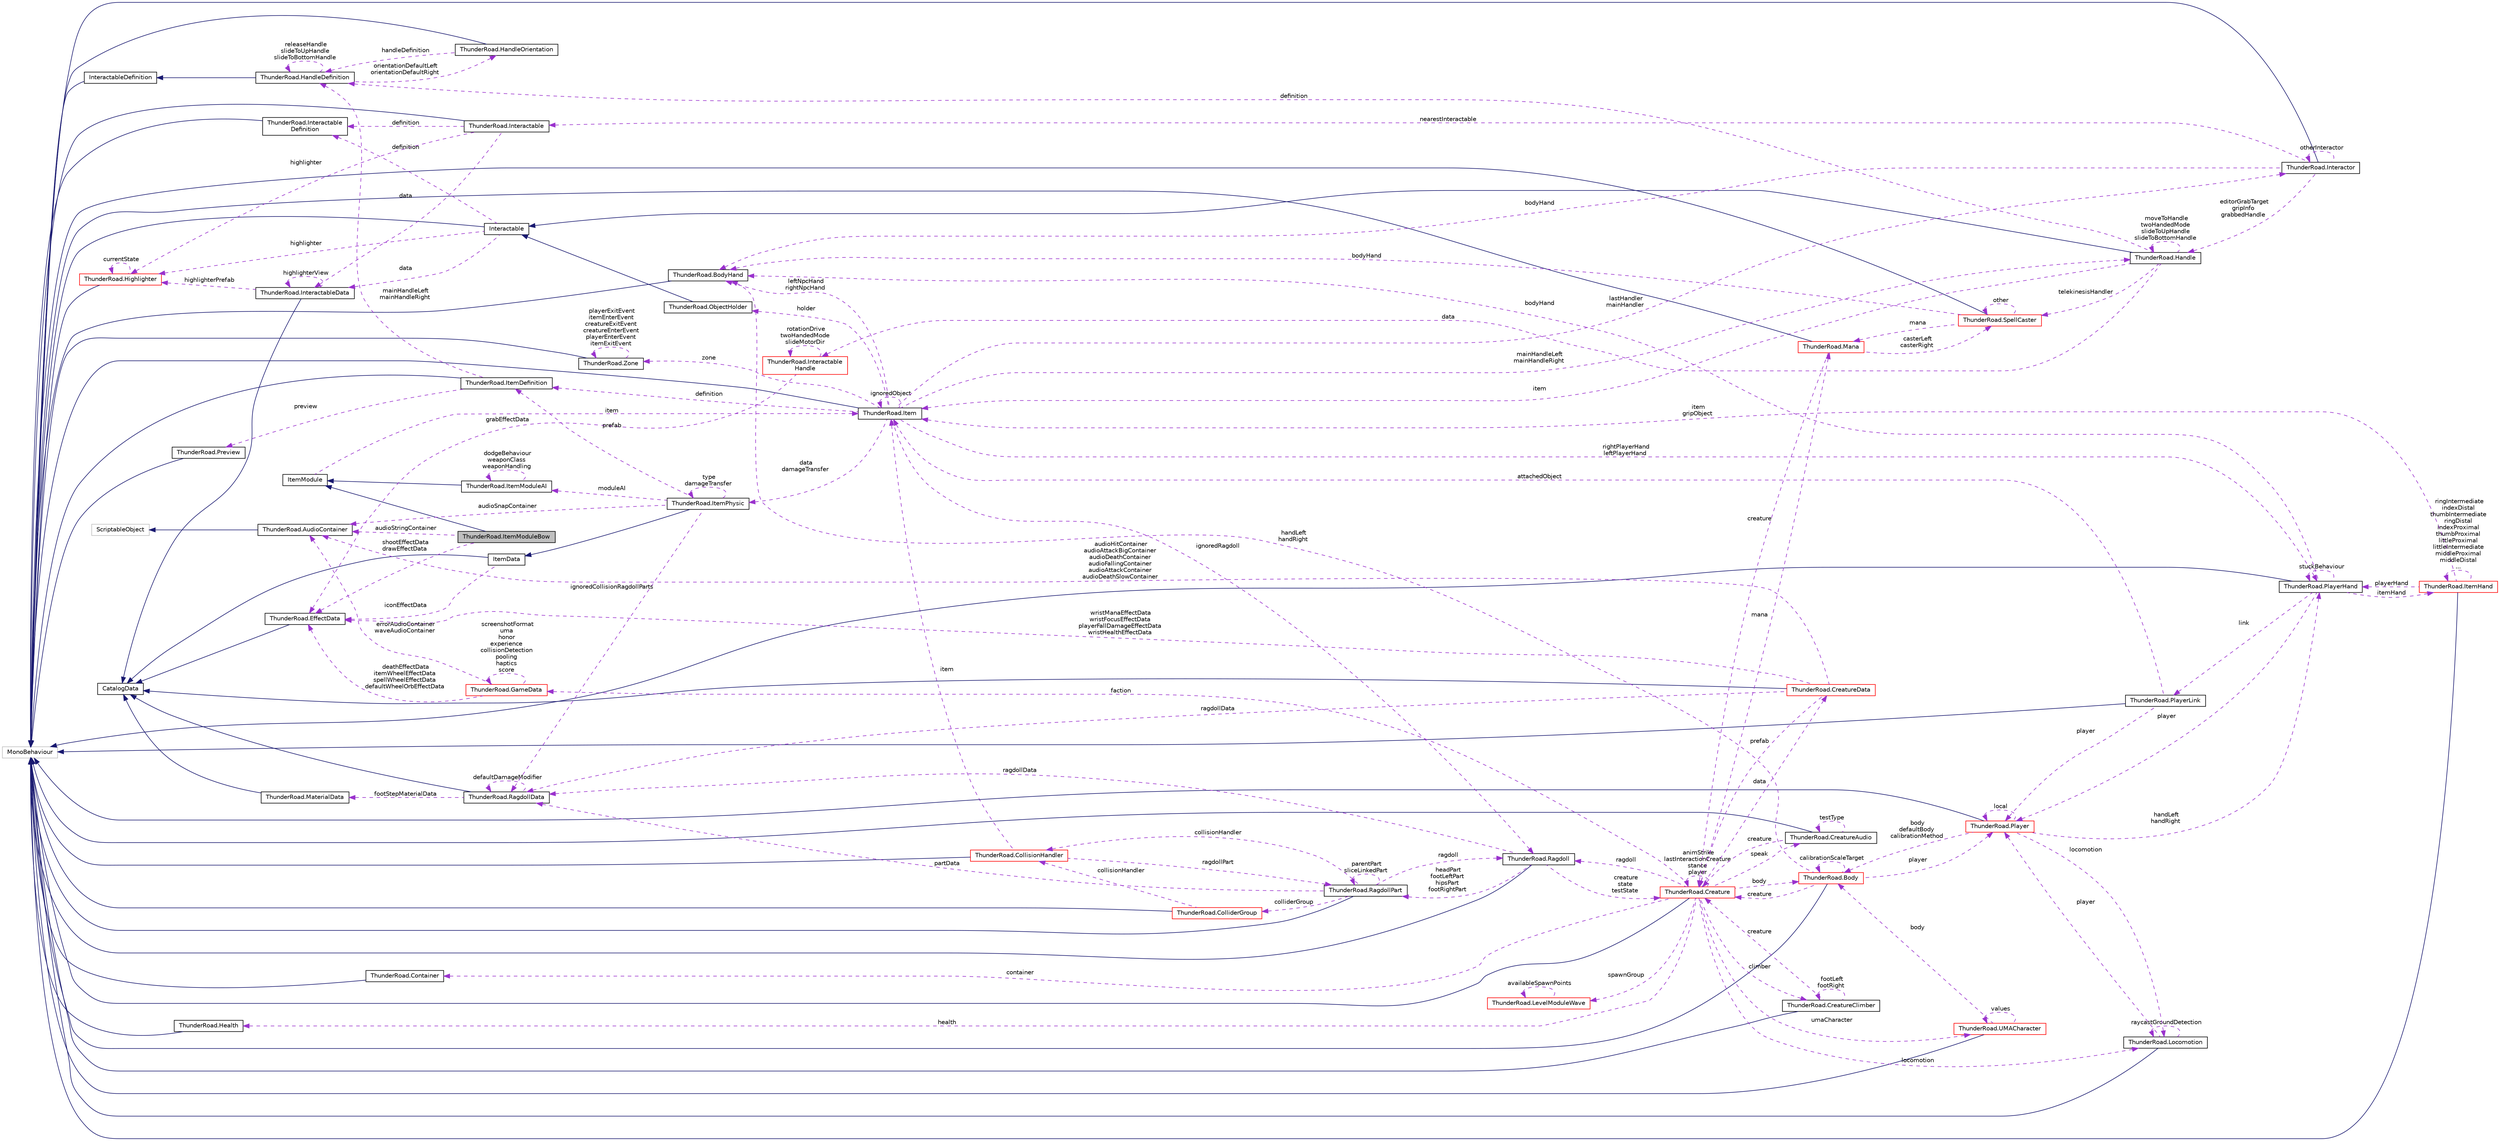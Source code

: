 digraph "ThunderRoad.ItemModuleBow"
{
 // LATEX_PDF_SIZE
  edge [fontname="Helvetica",fontsize="10",labelfontname="Helvetica",labelfontsize="10"];
  node [fontname="Helvetica",fontsize="10",shape=record];
  rankdir="LR";
  Node1 [label="ThunderRoad.ItemModuleBow",height=0.2,width=0.4,color="black", fillcolor="grey75", style="filled", fontcolor="black",tooltip="Class ItemModuleBow. Implements the ThunderRoad.ItemModule"];
  Node2 -> Node1 [dir="back",color="midnightblue",fontsize="10",style="solid",fontname="Helvetica"];
  Node2 [label="ItemModule",height=0.2,width=0.4,color="black", fillcolor="white", style="filled",URL="$class_thunder_road_1_1_item_module.html",tooltip="Class ItemModule."];
  Node3 -> Node2 [dir="back",color="darkorchid3",fontsize="10",style="dashed",label=" item" ,fontname="Helvetica"];
  Node3 [label="ThunderRoad.Item",height=0.2,width=0.4,color="black", fillcolor="white", style="filled",URL="$class_thunder_road_1_1_item.html",tooltip="Class Item. Implements the UnityEngine.MonoBehaviour"];
  Node4 -> Node3 [dir="back",color="midnightblue",fontsize="10",style="solid",fontname="Helvetica"];
  Node4 [label="MonoBehaviour",height=0.2,width=0.4,color="grey75", fillcolor="white", style="filled",tooltip=" "];
  Node5 -> Node3 [dir="back",color="darkorchid3",fontsize="10",style="dashed",label=" lastHandler\nmainHandler" ,fontname="Helvetica"];
  Node5 [label="ThunderRoad.Interactor",height=0.2,width=0.4,color="black", fillcolor="white", style="filled",URL="$class_thunder_road_1_1_interactor.html",tooltip="Class Interactor. Implements the UnityEngine.MonoBehaviour"];
  Node4 -> Node5 [dir="back",color="midnightblue",fontsize="10",style="solid",fontname="Helvetica"];
  Node5 -> Node5 [dir="back",color="darkorchid3",fontsize="10",style="dashed",label=" otherInteractor" ,fontname="Helvetica"];
  Node6 -> Node5 [dir="back",color="darkorchid3",fontsize="10",style="dashed",label=" editorGrabTarget\ngripInfo\ngrabbedHandle" ,fontname="Helvetica"];
  Node6 [label="ThunderRoad.Handle",height=0.2,width=0.4,color="black", fillcolor="white", style="filled",URL="$class_thunder_road_1_1_handle.html",tooltip="Class Handle. Implements the ThunderRoad.Interactable"];
  Node7 -> Node6 [dir="back",color="midnightblue",fontsize="10",style="solid",fontname="Helvetica"];
  Node7 [label="Interactable",height=0.2,width=0.4,color="black", fillcolor="white", style="filled",URL="$class_thunder_road_1_1_interactable.html",tooltip="Class Interactable. Implements the UnityEngine.MonoBehaviour"];
  Node4 -> Node7 [dir="back",color="midnightblue",fontsize="10",style="solid",fontname="Helvetica"];
  Node8 -> Node7 [dir="back",color="darkorchid3",fontsize="10",style="dashed",label=" highlighter" ,fontname="Helvetica"];
  Node8 [label="ThunderRoad.Highlighter",height=0.2,width=0.4,color="red", fillcolor="white", style="filled",URL="$class_thunder_road_1_1_highlighter.html",tooltip="Class Highlighter. Implements the UnityEngine.MonoBehaviour"];
  Node4 -> Node8 [dir="back",color="midnightblue",fontsize="10",style="solid",fontname="Helvetica"];
  Node8 -> Node8 [dir="back",color="darkorchid3",fontsize="10",style="dashed",label=" currentState" ,fontname="Helvetica"];
  Node11 -> Node7 [dir="back",color="darkorchid3",fontsize="10",style="dashed",label=" data" ,fontname="Helvetica"];
  Node11 [label="ThunderRoad.InteractableData",height=0.2,width=0.4,color="black", fillcolor="white", style="filled",URL="$class_thunder_road_1_1_interactable_data.html",tooltip="Class InteractableData. Implements the ThunderRoad.CatalogData"];
  Node12 -> Node11 [dir="back",color="midnightblue",fontsize="10",style="solid",fontname="Helvetica"];
  Node12 [label="CatalogData",height=0.2,width=0.4,color="black", fillcolor="white", style="filled",URL="$class_thunder_road_1_1_catalog_data.html",tooltip="Class CatalogData."];
  Node8 -> Node11 [dir="back",color="darkorchid3",fontsize="10",style="dashed",label=" highlighterPrefab" ,fontname="Helvetica"];
  Node11 -> Node11 [dir="back",color="darkorchid3",fontsize="10",style="dashed",label=" highlighterView" ,fontname="Helvetica"];
  Node13 -> Node7 [dir="back",color="darkorchid3",fontsize="10",style="dashed",label=" definition" ,fontname="Helvetica"];
  Node13 [label="ThunderRoad.Interactable\lDefinition",height=0.2,width=0.4,color="black", fillcolor="white", style="filled",URL="$class_thunder_road_1_1_interactable_definition.html",tooltip="Class InteractableDefinition. Implements the UnityEngine.MonoBehaviour"];
  Node4 -> Node13 [dir="back",color="midnightblue",fontsize="10",style="solid",fontname="Helvetica"];
  Node14 -> Node6 [dir="back",color="darkorchid3",fontsize="10",style="dashed",label=" definition" ,fontname="Helvetica"];
  Node14 [label="ThunderRoad.HandleDefinition",height=0.2,width=0.4,color="black", fillcolor="white", style="filled",URL="$class_thunder_road_1_1_handle_definition.html",tooltip="Class HandleDefinition. Implements the ThunderRoad.InteractableDefinition"];
  Node15 -> Node14 [dir="back",color="midnightblue",fontsize="10",style="solid",fontname="Helvetica"];
  Node15 [label="InteractableDefinition",height=0.2,width=0.4,color="black", fillcolor="white", style="filled",URL="$class_thunder_road_1_1_interactable_definition.html",tooltip="Class InteractableDefinition. Implements the UnityEngine.MonoBehaviour"];
  Node4 -> Node15 [dir="back",color="midnightblue",fontsize="10",style="solid",fontname="Helvetica"];
  Node16 -> Node14 [dir="back",color="darkorchid3",fontsize="10",style="dashed",label=" orientationDefaultLeft\norientationDefaultRight" ,fontname="Helvetica"];
  Node16 [label="ThunderRoad.HandleOrientation",height=0.2,width=0.4,color="black", fillcolor="white", style="filled",URL="$class_thunder_road_1_1_handle_orientation.html",tooltip="Class HandleOrientation. Implements the UnityEngine.MonoBehaviour"];
  Node4 -> Node16 [dir="back",color="midnightblue",fontsize="10",style="solid",fontname="Helvetica"];
  Node14 -> Node16 [dir="back",color="darkorchid3",fontsize="10",style="dashed",label=" handleDefinition" ,fontname="Helvetica"];
  Node14 -> Node14 [dir="back",color="darkorchid3",fontsize="10",style="dashed",label=" releaseHandle\nslideToUpHandle\nslideToBottomHandle" ,fontname="Helvetica"];
  Node17 -> Node6 [dir="back",color="darkorchid3",fontsize="10",style="dashed",label=" data" ,fontname="Helvetica"];
  Node17 [label="ThunderRoad.Interactable\lHandle",height=0.2,width=0.4,color="red", fillcolor="white", style="filled",URL="$class_thunder_road_1_1_interactable_handle.html",tooltip="Class InteractableHandle. Implements the ThunderRoad.InteractableData"];
  Node19 -> Node17 [dir="back",color="darkorchid3",fontsize="10",style="dashed",label=" grabEffectData" ,fontname="Helvetica"];
  Node19 [label="ThunderRoad.EffectData",height=0.2,width=0.4,color="black", fillcolor="white", style="filled",URL="$class_thunder_road_1_1_effect_data.html",tooltip="Class EffectData. Implements the ThunderRoad.CatalogData"];
  Node12 -> Node19 [dir="back",color="midnightblue",fontsize="10",style="solid",fontname="Helvetica"];
  Node17 -> Node17 [dir="back",color="darkorchid3",fontsize="10",style="dashed",label=" rotationDrive\ntwoHandedMode\nslideMotorDir" ,fontname="Helvetica"];
  Node21 -> Node6 [dir="back",color="darkorchid3",fontsize="10",style="dashed",label=" telekinesisHandler" ,fontname="Helvetica"];
  Node21 [label="ThunderRoad.SpellCaster",height=0.2,width=0.4,color="red", fillcolor="white", style="filled",URL="$class_thunder_road_1_1_spell_caster.html",tooltip="Class SpellCaster. Implements the UnityEngine.MonoBehaviour"];
  Node4 -> Node21 [dir="back",color="midnightblue",fontsize="10",style="solid",fontname="Helvetica"];
  Node21 -> Node21 [dir="back",color="darkorchid3",fontsize="10",style="dashed",label=" other" ,fontname="Helvetica"];
  Node28 -> Node21 [dir="back",color="darkorchid3",fontsize="10",style="dashed",label=" mana" ,fontname="Helvetica"];
  Node28 [label="ThunderRoad.Mana",height=0.2,width=0.4,color="red", fillcolor="white", style="filled",URL="$class_thunder_road_1_1_mana.html",tooltip="Class Mana. Implements the UnityEngine.MonoBehaviour"];
  Node4 -> Node28 [dir="back",color="midnightblue",fontsize="10",style="solid",fontname="Helvetica"];
  Node21 -> Node28 [dir="back",color="darkorchid3",fontsize="10",style="dashed",label=" casterLeft\ncasterRight" ,fontname="Helvetica"];
  Node30 -> Node28 [dir="back",color="darkorchid3",fontsize="10",style="dashed",label=" creature" ,fontname="Helvetica"];
  Node30 [label="ThunderRoad.Creature",height=0.2,width=0.4,color="red", fillcolor="white", style="filled",URL="$class_thunder_road_1_1_creature.html",tooltip="Class Creature. Implements the UnityEngine.MonoBehaviour"];
  Node4 -> Node30 [dir="back",color="midnightblue",fontsize="10",style="solid",fontname="Helvetica"];
  Node31 -> Node30 [dir="back",color="darkorchid3",fontsize="10",style="dashed",label=" climber" ,fontname="Helvetica"];
  Node31 [label="ThunderRoad.CreatureClimber",height=0.2,width=0.4,color="black", fillcolor="white", style="filled",URL="$class_thunder_road_1_1_creature_climber.html",tooltip="Class CreatureClimber. Implements the UnityEngine.MonoBehaviour"];
  Node4 -> Node31 [dir="back",color="midnightblue",fontsize="10",style="solid",fontname="Helvetica"];
  Node31 -> Node31 [dir="back",color="darkorchid3",fontsize="10",style="dashed",label=" footLeft\nfootRight" ,fontname="Helvetica"];
  Node30 -> Node31 [dir="back",color="darkorchid3",fontsize="10",style="dashed",label=" creature" ,fontname="Helvetica"];
  Node32 -> Node30 [dir="back",color="darkorchid3",fontsize="10",style="dashed",label=" health" ,fontname="Helvetica"];
  Node32 [label="ThunderRoad.Health",height=0.2,width=0.4,color="black", fillcolor="white", style="filled",URL="$class_thunder_road_1_1_health.html",tooltip="Class Health. Implements the UnityEngine.MonoBehaviour"];
  Node4 -> Node32 [dir="back",color="midnightblue",fontsize="10",style="solid",fontname="Helvetica"];
  Node33 -> Node30 [dir="back",color="darkorchid3",fontsize="10",style="dashed",label=" faction" ,fontname="Helvetica"];
  Node33 [label="ThunderRoad.GameData",height=0.2,width=0.4,color="red", fillcolor="white", style="filled",URL="$class_thunder_road_1_1_game_data.html",tooltip="Class GameData."];
  Node33 -> Node33 [dir="back",color="darkorchid3",fontsize="10",style="dashed",label=" screenshotFormat\numa\nhonor\nexperience\ncollisionDetection\npooling\nhaptics\nscore" ,fontname="Helvetica"];
  Node19 -> Node33 [dir="back",color="darkorchid3",fontsize="10",style="dashed",label=" deathEffectData\nitemWheelEffectData\nspellWheelEffectData\ndefaultWheelOrbEffectData" ,fontname="Helvetica"];
  Node26 -> Node33 [dir="back",color="darkorchid3",fontsize="10",style="dashed",label=" errorAudioContainer\nwaveAudioContainer" ,fontname="Helvetica"];
  Node26 [label="ThunderRoad.AudioContainer",height=0.2,width=0.4,color="black", fillcolor="white", style="filled",URL="$class_thunder_road_1_1_audio_container.html",tooltip="Class AudioContainer. Implements the UnityEngine.ScriptableObject"];
  Node27 -> Node26 [dir="back",color="midnightblue",fontsize="10",style="solid",fontname="Helvetica"];
  Node27 [label="ScriptableObject",height=0.2,width=0.4,color="grey75", fillcolor="white", style="filled",tooltip=" "];
  Node34 -> Node30 [dir="back",color="darkorchid3",fontsize="10",style="dashed",label=" spawnGroup" ,fontname="Helvetica"];
  Node34 [label="ThunderRoad.LevelModuleWave",height=0.2,width=0.4,color="red", fillcolor="white", style="filled",URL="$class_thunder_road_1_1_level_module_wave.html",tooltip="Class LevelModuleWave. Implements the ThunderRoad.LevelModule"];
  Node34 -> Node34 [dir="back",color="darkorchid3",fontsize="10",style="dashed",label=" availableSpawnPoints" ,fontname="Helvetica"];
  Node37 -> Node30 [dir="back",color="darkorchid3",fontsize="10",style="dashed",label=" data" ,fontname="Helvetica"];
  Node37 [label="ThunderRoad.CreatureData",height=0.2,width=0.4,color="red", fillcolor="white", style="filled",URL="$class_thunder_road_1_1_creature_data.html",tooltip="Class CreatureData. Implements the ThunderRoad.CatalogData"];
  Node12 -> Node37 [dir="back",color="midnightblue",fontsize="10",style="solid",fontname="Helvetica"];
  Node38 -> Node37 [dir="back",color="darkorchid3",fontsize="10",style="dashed",label=" ragdollData" ,fontname="Helvetica"];
  Node38 [label="ThunderRoad.RagdollData",height=0.2,width=0.4,color="black", fillcolor="white", style="filled",URL="$class_thunder_road_1_1_ragdoll_data.html",tooltip="Class RagdollData. Implements the ThunderRoad.CatalogData"];
  Node12 -> Node38 [dir="back",color="midnightblue",fontsize="10",style="solid",fontname="Helvetica"];
  Node39 -> Node38 [dir="back",color="darkorchid3",fontsize="10",style="dashed",label=" footStepMaterialData" ,fontname="Helvetica"];
  Node39 [label="ThunderRoad.MaterialData",height=0.2,width=0.4,color="black", fillcolor="white", style="filled",URL="$class_thunder_road_1_1_material_data.html",tooltip="Class MaterialData. Implements the ThunderRoad.CatalogData"];
  Node12 -> Node39 [dir="back",color="midnightblue",fontsize="10",style="solid",fontname="Helvetica"];
  Node38 -> Node38 [dir="back",color="darkorchid3",fontsize="10",style="dashed",label=" defaultDamageModifier" ,fontname="Helvetica"];
  Node19 -> Node37 [dir="back",color="darkorchid3",fontsize="10",style="dashed",label=" wristManaEffectData\nwristFocusEffectData\nplayerFallDamageEffectData\nwristHealthEffectData" ,fontname="Helvetica"];
  Node26 -> Node37 [dir="back",color="darkorchid3",fontsize="10",style="dashed",label=" audioHitContainer\naudioAttackBigContainer\naudioDeathContainer\naudioFallingContainer\naudioAttackContainer\naudioDeathSlowContainer" ,fontname="Helvetica"];
  Node30 -> Node37 [dir="back",color="darkorchid3",fontsize="10",style="dashed",label=" prefab" ,fontname="Helvetica"];
  Node42 -> Node30 [dir="back",color="darkorchid3",fontsize="10",style="dashed",label=" locomotion" ,fontname="Helvetica"];
  Node42 [label="ThunderRoad.Locomotion",height=0.2,width=0.4,color="black", fillcolor="white", style="filled",URL="$class_thunder_road_1_1_locomotion.html",tooltip="Class Locomotion. Implements the UnityEngine.MonoBehaviour"];
  Node4 -> Node42 [dir="back",color="midnightblue",fontsize="10",style="solid",fontname="Helvetica"];
  Node43 -> Node42 [dir="back",color="darkorchid3",fontsize="10",style="dashed",label=" player" ,fontname="Helvetica"];
  Node43 [label="ThunderRoad.Player",height=0.2,width=0.4,color="red", fillcolor="white", style="filled",URL="$class_thunder_road_1_1_player.html",tooltip="Class Player. Implements the UnityEngine.MonoBehaviour"];
  Node4 -> Node43 [dir="back",color="midnightblue",fontsize="10",style="solid",fontname="Helvetica"];
  Node43 -> Node43 [dir="back",color="darkorchid3",fontsize="10",style="dashed",label=" local" ,fontname="Helvetica"];
  Node42 -> Node43 [dir="back",color="darkorchid3",fontsize="10",style="dashed",label=" locomotion" ,fontname="Helvetica"];
  Node47 -> Node43 [dir="back",color="darkorchid3",fontsize="10",style="dashed",label=" body\ndefaultBody\ncalibrationMethod" ,fontname="Helvetica"];
  Node47 [label="ThunderRoad.Body",height=0.2,width=0.4,color="red", fillcolor="white", style="filled",URL="$class_thunder_road_1_1_body.html",tooltip="Class Body. Implements the UnityEngine.MonoBehaviour"];
  Node4 -> Node47 [dir="back",color="midnightblue",fontsize="10",style="solid",fontname="Helvetica"];
  Node43 -> Node47 [dir="back",color="darkorchid3",fontsize="10",style="dashed",label=" player" ,fontname="Helvetica"];
  Node47 -> Node47 [dir="back",color="darkorchid3",fontsize="10",style="dashed",label=" calibrationScaleTarget" ,fontname="Helvetica"];
  Node30 -> Node47 [dir="back",color="darkorchid3",fontsize="10",style="dashed",label=" creature" ,fontname="Helvetica"];
  Node49 -> Node47 [dir="back",color="darkorchid3",fontsize="10",style="dashed",label=" handLeft\nhandRight" ,fontname="Helvetica"];
  Node49 [label="ThunderRoad.BodyHand",height=0.2,width=0.4,color="black", fillcolor="white", style="filled",URL="$class_thunder_road_1_1_body_hand.html",tooltip="Class BodyHand. Implements the UnityEngine.MonoBehaviour"];
  Node4 -> Node49 [dir="back",color="midnightblue",fontsize="10",style="solid",fontname="Helvetica"];
  Node52 -> Node43 [dir="back",color="darkorchid3",fontsize="10",style="dashed",label=" handLeft\nhandRight" ,fontname="Helvetica"];
  Node52 [label="ThunderRoad.PlayerHand",height=0.2,width=0.4,color="black", fillcolor="white", style="filled",URL="$class_thunder_road_1_1_player_hand.html",tooltip="Class PlayerHand. Implements the UnityEngine.MonoBehaviour"];
  Node4 -> Node52 [dir="back",color="midnightblue",fontsize="10",style="solid",fontname="Helvetica"];
  Node43 -> Node52 [dir="back",color="darkorchid3",fontsize="10",style="dashed",label=" player" ,fontname="Helvetica"];
  Node53 -> Node52 [dir="back",color="darkorchid3",fontsize="10",style="dashed",label=" link" ,fontname="Helvetica"];
  Node53 [label="ThunderRoad.PlayerLink",height=0.2,width=0.4,color="black", fillcolor="white", style="filled",URL="$class_thunder_road_1_1_player_link.html",tooltip="Class PlayerLink. Implements the UnityEngine.MonoBehaviour"];
  Node4 -> Node53 [dir="back",color="midnightblue",fontsize="10",style="solid",fontname="Helvetica"];
  Node43 -> Node53 [dir="back",color="darkorchid3",fontsize="10",style="dashed",label=" player" ,fontname="Helvetica"];
  Node3 -> Node53 [dir="back",color="darkorchid3",fontsize="10",style="dashed",label=" attachedObject" ,fontname="Helvetica"];
  Node54 -> Node52 [dir="back",color="darkorchid3",fontsize="10",style="dashed",label=" itemHand" ,fontname="Helvetica"];
  Node54 [label="ThunderRoad.ItemHand",height=0.2,width=0.4,color="red", fillcolor="white", style="filled",URL="$class_thunder_road_1_1_item_hand.html",tooltip="Class ItemHand. Implements the UnityEngine.MonoBehaviour"];
  Node4 -> Node54 [dir="back",color="midnightblue",fontsize="10",style="solid",fontname="Helvetica"];
  Node54 -> Node54 [dir="back",color="darkorchid3",fontsize="10",style="dashed",label=" ringIntermediate\nindexDistal\nthumbIntermediate\nringDistal\nindexProximal\nthumbProximal\nlittleProximal\nlittleIntermediate\nmiddleProximal\nmiddleDistal\n..." ,fontname="Helvetica"];
  Node3 -> Node54 [dir="back",color="darkorchid3",fontsize="10",style="dashed",label=" item\ngripObject" ,fontname="Helvetica"];
  Node52 -> Node54 [dir="back",color="darkorchid3",fontsize="10",style="dashed",label=" playerHand" ,fontname="Helvetica"];
  Node49 -> Node52 [dir="back",color="darkorchid3",fontsize="10",style="dashed",label=" bodyHand" ,fontname="Helvetica"];
  Node52 -> Node52 [dir="back",color="darkorchid3",fontsize="10",style="dashed",label=" stuckBehaviour" ,fontname="Helvetica"];
  Node42 -> Node42 [dir="back",color="darkorchid3",fontsize="10",style="dashed",label=" raycastGroundDetection" ,fontname="Helvetica"];
  Node58 -> Node30 [dir="back",color="darkorchid3",fontsize="10",style="dashed",label=" ragdoll" ,fontname="Helvetica"];
  Node58 [label="ThunderRoad.Ragdoll",height=0.2,width=0.4,color="black", fillcolor="white", style="filled",URL="$class_thunder_road_1_1_ragdoll.html",tooltip="Class Ragdoll. Implements the UnityEngine.MonoBehaviour"];
  Node4 -> Node58 [dir="back",color="midnightblue",fontsize="10",style="solid",fontname="Helvetica"];
  Node38 -> Node58 [dir="back",color="darkorchid3",fontsize="10",style="dashed",label=" ragdollData" ,fontname="Helvetica"];
  Node59 -> Node58 [dir="back",color="darkorchid3",fontsize="10",style="dashed",label=" headPart\nfootLeftPart\nhipsPart\nfootRightPart" ,fontname="Helvetica"];
  Node59 [label="ThunderRoad.RagdollPart",height=0.2,width=0.4,color="black", fillcolor="white", style="filled",URL="$class_thunder_road_1_1_ragdoll_part.html",tooltip="Class RagdollPart. Implements the UnityEngine.MonoBehaviour"];
  Node4 -> Node59 [dir="back",color="midnightblue",fontsize="10",style="solid",fontname="Helvetica"];
  Node60 -> Node59 [dir="back",color="darkorchid3",fontsize="10",style="dashed",label=" collisionHandler" ,fontname="Helvetica"];
  Node60 [label="ThunderRoad.CollisionHandler",height=0.2,width=0.4,color="red", fillcolor="white", style="filled",URL="$class_thunder_road_1_1_collision_handler.html",tooltip="Class CollisionHandler. Implements the UnityEngine.MonoBehaviour"];
  Node4 -> Node60 [dir="back",color="midnightblue",fontsize="10",style="solid",fontname="Helvetica"];
  Node59 -> Node60 [dir="back",color="darkorchid3",fontsize="10",style="dashed",label=" ragdollPart" ,fontname="Helvetica"];
  Node3 -> Node60 [dir="back",color="darkorchid3",fontsize="10",style="dashed",label=" item" ,fontname="Helvetica"];
  Node38 -> Node59 [dir="back",color="darkorchid3",fontsize="10",style="dashed",label=" partData" ,fontname="Helvetica"];
  Node59 -> Node59 [dir="back",color="darkorchid3",fontsize="10",style="dashed",label=" parentPart\nsliceLinkedPart" ,fontname="Helvetica"];
  Node58 -> Node59 [dir="back",color="darkorchid3",fontsize="10",style="dashed",label=" ragdoll" ,fontname="Helvetica"];
  Node62 -> Node59 [dir="back",color="darkorchid3",fontsize="10",style="dashed",label=" colliderGroup" ,fontname="Helvetica"];
  Node62 [label="ThunderRoad.ColliderGroup",height=0.2,width=0.4,color="red", fillcolor="white", style="filled",URL="$class_thunder_road_1_1_collider_group.html",tooltip="Class ColliderGroup. Implements the UnityEngine.MonoBehaviour"];
  Node4 -> Node62 [dir="back",color="midnightblue",fontsize="10",style="solid",fontname="Helvetica"];
  Node60 -> Node62 [dir="back",color="darkorchid3",fontsize="10",style="dashed",label=" collisionHandler" ,fontname="Helvetica"];
  Node30 -> Node58 [dir="back",color="darkorchid3",fontsize="10",style="dashed",label=" creature\nstate\ntestState" ,fontname="Helvetica"];
  Node47 -> Node30 [dir="back",color="darkorchid3",fontsize="10",style="dashed",label=" body" ,fontname="Helvetica"];
  Node73 -> Node30 [dir="back",color="darkorchid3",fontsize="10",style="dashed",label=" speak" ,fontname="Helvetica"];
  Node73 [label="ThunderRoad.CreatureAudio",height=0.2,width=0.4,color="black", fillcolor="white", style="filled",URL="$class_thunder_road_1_1_creature_audio.html",tooltip="Class CreatureAudio. Implements the UnityEngine.MonoBehaviour"];
  Node4 -> Node73 [dir="back",color="midnightblue",fontsize="10",style="solid",fontname="Helvetica"];
  Node73 -> Node73 [dir="back",color="darkorchid3",fontsize="10",style="dashed",label=" testType" ,fontname="Helvetica"];
  Node30 -> Node73 [dir="back",color="darkorchid3",fontsize="10",style="dashed",label=" creature" ,fontname="Helvetica"];
  Node30 -> Node30 [dir="back",color="darkorchid3",fontsize="10",style="dashed",label=" animStrike\nlastInteractionCreature\nstance\nplayer" ,fontname="Helvetica"];
  Node28 -> Node30 [dir="back",color="darkorchid3",fontsize="10",style="dashed",label=" mana" ,fontname="Helvetica"];
  Node74 -> Node30 [dir="back",color="darkorchid3",fontsize="10",style="dashed",label=" umaCharacter" ,fontname="Helvetica"];
  Node74 [label="ThunderRoad.UMACharacter",height=0.2,width=0.4,color="red", fillcolor="white", style="filled",URL="$class_thunder_road_1_1_u_m_a_character.html",tooltip="Class UMACharacter. Implements the UnityEngine.MonoBehaviour"];
  Node4 -> Node74 [dir="back",color="midnightblue",fontsize="10",style="solid",fontname="Helvetica"];
  Node47 -> Node74 [dir="back",color="darkorchid3",fontsize="10",style="dashed",label=" body" ,fontname="Helvetica"];
  Node74 -> Node74 [dir="back",color="darkorchid3",fontsize="10",style="dashed",label=" values" ,fontname="Helvetica"];
  Node75 -> Node30 [dir="back",color="darkorchid3",fontsize="10",style="dashed",label=" container" ,fontname="Helvetica"];
  Node75 [label="ThunderRoad.Container",height=0.2,width=0.4,color="black", fillcolor="white", style="filled",URL="$class_thunder_road_1_1_container.html",tooltip="Class Container. Implements the UnityEngine.MonoBehaviour"];
  Node4 -> Node75 [dir="back",color="midnightblue",fontsize="10",style="solid",fontname="Helvetica"];
  Node49 -> Node21 [dir="back",color="darkorchid3",fontsize="10",style="dashed",label=" bodyHand" ,fontname="Helvetica"];
  Node6 -> Node6 [dir="back",color="darkorchid3",fontsize="10",style="dashed",label=" moveToHandle\ntwoHandedMode\nslideToUpHandle\nslideToBottomHandle" ,fontname="Helvetica"];
  Node3 -> Node6 [dir="back",color="darkorchid3",fontsize="10",style="dashed",label=" item" ,fontname="Helvetica"];
  Node86 -> Node5 [dir="back",color="darkorchid3",fontsize="10",style="dashed",label=" nearestInteractable" ,fontname="Helvetica"];
  Node86 [label="ThunderRoad.Interactable",height=0.2,width=0.4,color="black", fillcolor="white", style="filled",URL="$class_thunder_road_1_1_interactable.html",tooltip="Class Interactable. Implements the UnityEngine.MonoBehaviour"];
  Node4 -> Node86 [dir="back",color="midnightblue",fontsize="10",style="solid",fontname="Helvetica"];
  Node8 -> Node86 [dir="back",color="darkorchid3",fontsize="10",style="dashed",label=" highlighter" ,fontname="Helvetica"];
  Node11 -> Node86 [dir="back",color="darkorchid3",fontsize="10",style="dashed",label=" data" ,fontname="Helvetica"];
  Node13 -> Node86 [dir="back",color="darkorchid3",fontsize="10",style="dashed",label=" definition" ,fontname="Helvetica"];
  Node49 -> Node5 [dir="back",color="darkorchid3",fontsize="10",style="dashed",label=" bodyHand" ,fontname="Helvetica"];
  Node87 -> Node3 [dir="back",color="darkorchid3",fontsize="10",style="dashed",label=" definition" ,fontname="Helvetica"];
  Node87 [label="ThunderRoad.ItemDefinition",height=0.2,width=0.4,color="black", fillcolor="white", style="filled",URL="$class_thunder_road_1_1_item_definition.html",tooltip="Class ItemDefinition. Implements the UnityEngine.MonoBehaviour"];
  Node4 -> Node87 [dir="back",color="midnightblue",fontsize="10",style="solid",fontname="Helvetica"];
  Node14 -> Node87 [dir="back",color="darkorchid3",fontsize="10",style="dashed",label=" mainHandleLeft\nmainHandleRight" ,fontname="Helvetica"];
  Node88 -> Node87 [dir="back",color="darkorchid3",fontsize="10",style="dashed",label=" preview" ,fontname="Helvetica"];
  Node88 [label="ThunderRoad.Preview",height=0.2,width=0.4,color="black", fillcolor="white", style="filled",URL="$class_thunder_road_1_1_preview.html",tooltip="Class Preview. Implements the UnityEngine.MonoBehaviour"];
  Node4 -> Node88 [dir="back",color="midnightblue",fontsize="10",style="solid",fontname="Helvetica"];
  Node58 -> Node3 [dir="back",color="darkorchid3",fontsize="10",style="dashed",label=" ignoredRagdoll" ,fontname="Helvetica"];
  Node89 -> Node3 [dir="back",color="darkorchid3",fontsize="10",style="dashed",label=" data\ndamageTransfer" ,fontname="Helvetica"];
  Node89 [label="ThunderRoad.ItemPhysic",height=0.2,width=0.4,color="black", fillcolor="white", style="filled",URL="$class_thunder_road_1_1_item_physic.html",tooltip="Class ItemPhysic. Implements the ThunderRoad.ItemData"];
  Node90 -> Node89 [dir="back",color="midnightblue",fontsize="10",style="solid",fontname="Helvetica"];
  Node90 [label="ItemData",height=0.2,width=0.4,color="black", fillcolor="white", style="filled",URL="$class_thunder_road_1_1_item_data.html",tooltip="Class ItemData. Implements the ThunderRoad.CatalogData"];
  Node12 -> Node90 [dir="back",color="midnightblue",fontsize="10",style="solid",fontname="Helvetica"];
  Node19 -> Node90 [dir="back",color="darkorchid3",fontsize="10",style="dashed",label=" iconEffectData" ,fontname="Helvetica"];
  Node38 -> Node89 [dir="back",color="darkorchid3",fontsize="10",style="dashed",label=" ignoredCollisionRagdollParts" ,fontname="Helvetica"];
  Node87 -> Node89 [dir="back",color="darkorchid3",fontsize="10",style="dashed",label=" prefab" ,fontname="Helvetica"];
  Node26 -> Node89 [dir="back",color="darkorchid3",fontsize="10",style="dashed",label=" audioSnapContainer" ,fontname="Helvetica"];
  Node89 -> Node89 [dir="back",color="darkorchid3",fontsize="10",style="dashed",label=" type\ndamageTransfer" ,fontname="Helvetica"];
  Node91 -> Node89 [dir="back",color="darkorchid3",fontsize="10",style="dashed",label=" moduleAI" ,fontname="Helvetica"];
  Node91 [label="ThunderRoad.ItemModuleAI",height=0.2,width=0.4,color="black", fillcolor="white", style="filled",URL="$class_thunder_road_1_1_item_module_a_i.html",tooltip="Class ItemModuleAI. Implements the ThunderRoad.ItemModule"];
  Node2 -> Node91 [dir="back",color="midnightblue",fontsize="10",style="solid",fontname="Helvetica"];
  Node91 -> Node91 [dir="back",color="darkorchid3",fontsize="10",style="dashed",label=" dodgeBehaviour\nweaponClass\nweaponHandling" ,fontname="Helvetica"];
  Node92 -> Node3 [dir="back",color="darkorchid3",fontsize="10",style="dashed",label=" holder" ,fontname="Helvetica"];
  Node92 [label="ThunderRoad.ObjectHolder",height=0.2,width=0.4,color="black", fillcolor="white", style="filled",URL="$class_thunder_road_1_1_object_holder.html",tooltip="Class ObjectHolder. Implements the ThunderRoad.Interactable"];
  Node7 -> Node92 [dir="back",color="midnightblue",fontsize="10",style="solid",fontname="Helvetica"];
  Node6 -> Node3 [dir="back",color="darkorchid3",fontsize="10",style="dashed",label=" mainHandleLeft\nmainHandleRight" ,fontname="Helvetica"];
  Node3 -> Node3 [dir="back",color="darkorchid3",fontsize="10",style="dashed",label=" ignoredObject" ,fontname="Helvetica"];
  Node93 -> Node3 [dir="back",color="darkorchid3",fontsize="10",style="dashed",label=" zone" ,fontname="Helvetica"];
  Node93 [label="ThunderRoad.Zone",height=0.2,width=0.4,color="black", fillcolor="white", style="filled",URL="$class_thunder_road_1_1_zone.html",tooltip="Class Zone. Implements the UnityEngine.MonoBehaviour"];
  Node4 -> Node93 [dir="back",color="midnightblue",fontsize="10",style="solid",fontname="Helvetica"];
  Node93 -> Node93 [dir="back",color="darkorchid3",fontsize="10",style="dashed",label=" playerExitEvent\nitemEnterEvent\ncreatureExitEvent\ncreatureEnterEvent\nplayerEnterEvent\nitemExitEvent" ,fontname="Helvetica"];
  Node49 -> Node3 [dir="back",color="darkorchid3",fontsize="10",style="dashed",label=" leftNpcHand\nrightNpcHand" ,fontname="Helvetica"];
  Node52 -> Node3 [dir="back",color="darkorchid3",fontsize="10",style="dashed",label=" rightPlayerHand\nleftPlayerHand" ,fontname="Helvetica"];
  Node19 -> Node1 [dir="back",color="darkorchid3",fontsize="10",style="dashed",label=" shootEffectData\ndrawEffectData" ,fontname="Helvetica"];
  Node26 -> Node1 [dir="back",color="darkorchid3",fontsize="10",style="dashed",label=" audioStringContainer" ,fontname="Helvetica"];
}
